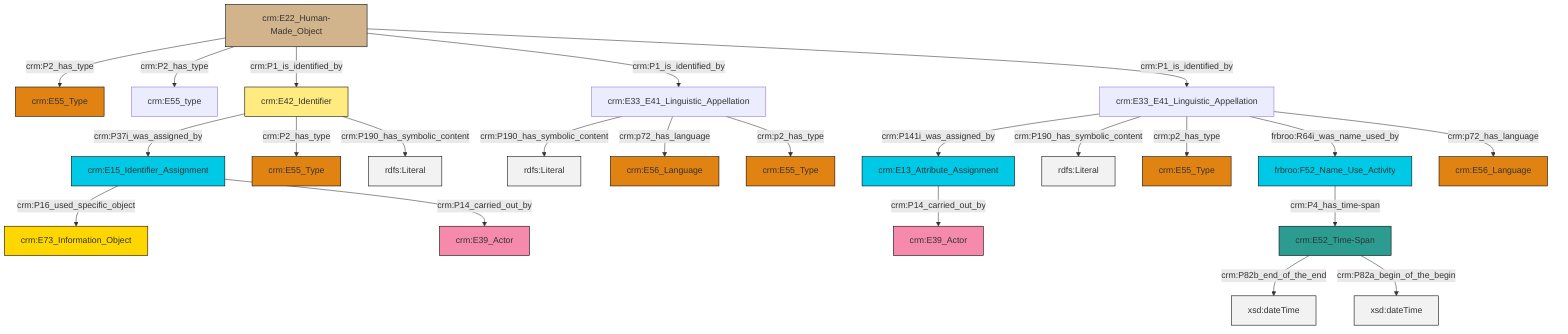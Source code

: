graph TD
classDef Literal fill:#f2f2f2,stroke:#000000;
classDef CRM_Entity fill:#FFFFFF,stroke:#000000;
classDef Temporal_Entity fill:#00C9E6, stroke:#000000;
classDef Type fill:#E18312, stroke:#000000;
classDef Time-Span fill:#2C9C91, stroke:#000000;
classDef Appellation fill:#FFEB7F, stroke:#000000;
classDef Place fill:#008836, stroke:#000000;
classDef Persistent_Item fill:#B266B2, stroke:#000000;
classDef Conceptual_Object fill:#FFD700, stroke:#000000;
classDef Physical_Thing fill:#D2B48C, stroke:#000000;
classDef Actor fill:#f58aad, stroke:#000000;
classDef PC_Classes fill:#4ce600, stroke:#000000;
classDef Multi fill:#cccccc,stroke:#000000;

0["crm:E33_E41_Linguistic_Appellation"]:::Default -->|crm:P141i_was_assigned_by| 1["crm:E13_Attribute_Assignment"]:::Temporal_Entity
4["crm:E42_Identifier"]:::Appellation -->|crm:P37i_was_assigned_by| 5["crm:E15_Identifier_Assignment"]:::Temporal_Entity
6["frbroo:F52_Name_Use_Activity"]:::Temporal_Entity -->|crm:P4_has_time-span| 7["crm:E52_Time-Span"]:::Time-Span
0["crm:E33_E41_Linguistic_Appellation"]:::Default -->|crm:P190_has_symbolic_content| 8[rdfs:Literal]:::Literal
7["crm:E52_Time-Span"]:::Time-Span -->|crm:P82b_end_of_the_end| 9[xsd:dateTime]:::Literal
7["crm:E52_Time-Span"]:::Time-Span -->|crm:P82a_begin_of_the_begin| 12[xsd:dateTime]:::Literal
10["crm:E22_Human-Made_Object"]:::Physical_Thing -->|crm:P2_has_type| 13["crm:E55_Type"]:::Type
10["crm:E22_Human-Made_Object"]:::Physical_Thing -->|crm:P2_has_type| 16["crm:E55_type"]:::Default
18["crm:E33_E41_Linguistic_Appellation"]:::Default -->|crm:P190_has_symbolic_content| 19[rdfs:Literal]:::Literal
18["crm:E33_E41_Linguistic_Appellation"]:::Default -->|crm:p72_has_language| 2["crm:E56_Language"]:::Type
10["crm:E22_Human-Made_Object"]:::Physical_Thing -->|crm:P1_is_identified_by| 4["crm:E42_Identifier"]:::Appellation
5["crm:E15_Identifier_Assignment"]:::Temporal_Entity -->|crm:P16_used_specific_object| 21["crm:E73_Information_Object"]:::Conceptual_Object
10["crm:E22_Human-Made_Object"]:::Physical_Thing -->|crm:P1_is_identified_by| 18["crm:E33_E41_Linguistic_Appellation"]:::Default
1["crm:E13_Attribute_Assignment"]:::Temporal_Entity -->|crm:P14_carried_out_by| 22["crm:E39_Actor"]:::Actor
0["crm:E33_E41_Linguistic_Appellation"]:::Default -->|crm:p2_has_type| 28["crm:E55_Type"]:::Type
0["crm:E33_E41_Linguistic_Appellation"]:::Default -->|frbroo:R64i_was_name_used_by| 6["frbroo:F52_Name_Use_Activity"]:::Temporal_Entity
4["crm:E42_Identifier"]:::Appellation -->|crm:P2_has_type| 24["crm:E55_Type"]:::Type
18["crm:E33_E41_Linguistic_Appellation"]:::Default -->|crm:p2_has_type| 30["crm:E55_Type"]:::Type
0["crm:E33_E41_Linguistic_Appellation"]:::Default -->|crm:p72_has_language| 34["crm:E56_Language"]:::Type
5["crm:E15_Identifier_Assignment"]:::Temporal_Entity -->|crm:P14_carried_out_by| 26["crm:E39_Actor"]:::Actor
10["crm:E22_Human-Made_Object"]:::Physical_Thing -->|crm:P1_is_identified_by| 0["crm:E33_E41_Linguistic_Appellation"]:::Default
4["crm:E42_Identifier"]:::Appellation -->|crm:P190_has_symbolic_content| 39[rdfs:Literal]:::Literal